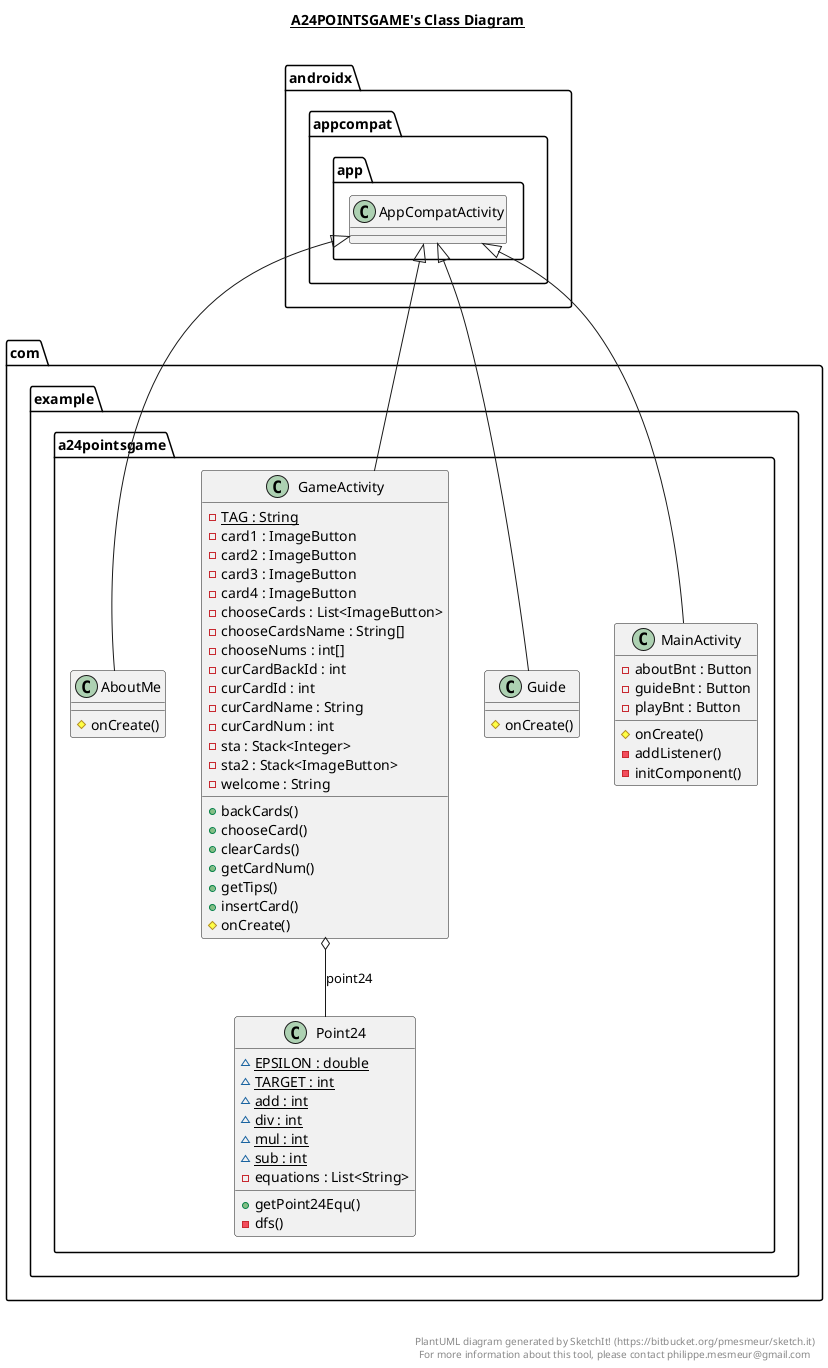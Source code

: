 @startuml

title __A24POINTSGAME's Class Diagram__\n

  namespace com.example.a24pointsgame {
    class com.example.a24pointsgame.AboutMe {
        # onCreate()
    }
  }
  

  namespace com.example.a24pointsgame {
    class com.example.a24pointsgame.GameActivity {
        {static} - TAG : String
        - card1 : ImageButton
        - card2 : ImageButton
        - card3 : ImageButton
        - card4 : ImageButton
        - chooseCards : List<ImageButton>
        - chooseCardsName : String[]
        - chooseNums : int[]
        - curCardBackId : int
        - curCardId : int
        - curCardName : String
        - curCardNum : int
        - sta : Stack<Integer>
        - sta2 : Stack<ImageButton>
        - welcome : String
        + backCards()
        + chooseCard()
        + clearCards()
        + getCardNum()
        + getTips()
        + insertCard()
        # onCreate()
    }
  }
  

  namespace com.example.a24pointsgame {
    class com.example.a24pointsgame.Guide {
        # onCreate()
    }
  }
  

  namespace com.example.a24pointsgame {
    class com.example.a24pointsgame.MainActivity {
        - aboutBnt : Button
        - guideBnt : Button
        - playBnt : Button
        # onCreate()
        - addListener()
        - initComponent()
    }
  }
  

  namespace com.example.a24pointsgame {
    class com.example.a24pointsgame.Point24 {
        {static} ~ EPSILON : double
        {static} ~ TARGET : int
        {static} ~ add : int
        {static} ~ div : int
        {static} ~ mul : int
        {static} ~ sub : int
        - equations : List<String>
        + getPoint24Equ()
        - dfs()
    }
  }
  

  com.example.a24pointsgame.AboutMe -up-|> androidx.appcompat.app.AppCompatActivity
  com.example.a24pointsgame.GameActivity -up-|> androidx.appcompat.app.AppCompatActivity
  com.example.a24pointsgame.GameActivity o-- com.example.a24pointsgame.Point24 : point24
  com.example.a24pointsgame.Guide -up-|> androidx.appcompat.app.AppCompatActivity
  com.example.a24pointsgame.MainActivity -up-|> androidx.appcompat.app.AppCompatActivity


right footer


PlantUML diagram generated by SketchIt! (https://bitbucket.org/pmesmeur/sketch.it)
For more information about this tool, please contact philippe.mesmeur@gmail.com
endfooter

@enduml

